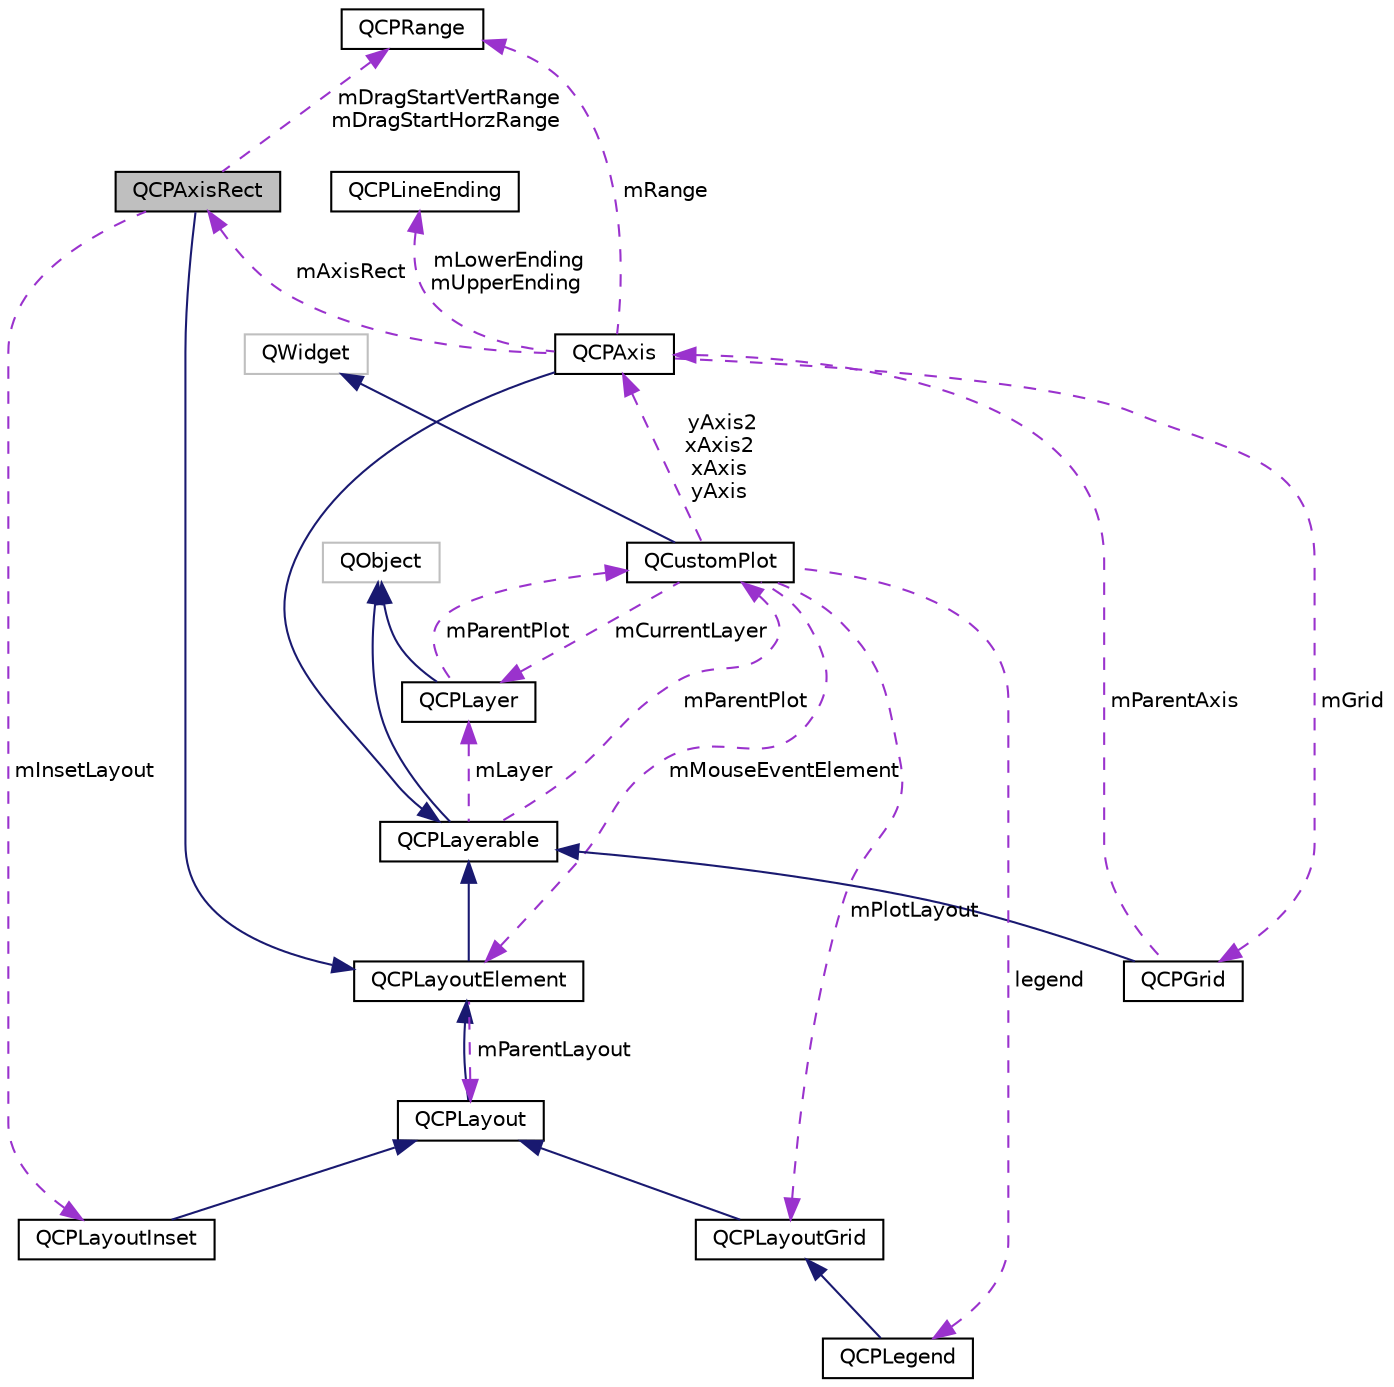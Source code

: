 digraph "QCPAxisRect"
{
  edge [fontname="Helvetica",fontsize="10",labelfontname="Helvetica",labelfontsize="10"];
  node [fontname="Helvetica",fontsize="10",shape=record];
  Node1 [label="QCPAxisRect",height=0.2,width=0.4,color="black", fillcolor="grey75", style="filled" fontcolor="black"];
  Node2 -> Node1 [dir="back",color="midnightblue",fontsize="10",style="solid",fontname="Helvetica"];
  Node2 [label="QCPLayoutElement",height=0.2,width=0.4,color="black", fillcolor="white", style="filled",URL="$class_q_c_p_layout_element.html",tooltip="The abstract base class for all objects that form the layout system. "];
  Node3 -> Node2 [dir="back",color="midnightblue",fontsize="10",style="solid",fontname="Helvetica"];
  Node3 [label="QCPLayerable",height=0.2,width=0.4,color="black", fillcolor="white", style="filled",URL="$class_q_c_p_layerable.html",tooltip="Base class for all drawable objects. "];
  Node4 -> Node3 [dir="back",color="midnightblue",fontsize="10",style="solid",fontname="Helvetica"];
  Node4 [label="QObject",height=0.2,width=0.4,color="grey75", fillcolor="white", style="filled"];
  Node5 -> Node3 [dir="back",color="darkorchid3",fontsize="10",style="dashed",label=" mLayer" ,fontname="Helvetica"];
  Node5 [label="QCPLayer",height=0.2,width=0.4,color="black", fillcolor="white", style="filled",URL="$class_q_c_p_layer.html",tooltip="A layer that may contain objects, to control the rendering order. "];
  Node4 -> Node5 [dir="back",color="midnightblue",fontsize="10",style="solid",fontname="Helvetica"];
  Node6 -> Node5 [dir="back",color="darkorchid3",fontsize="10",style="dashed",label=" mParentPlot" ,fontname="Helvetica"];
  Node6 [label="QCustomPlot",height=0.2,width=0.4,color="black", fillcolor="white", style="filled",URL="$class_q_custom_plot.html",tooltip="The central class of the library. This is the QWidget which displays the plot and interacts with the ..."];
  Node7 -> Node6 [dir="back",color="midnightblue",fontsize="10",style="solid",fontname="Helvetica"];
  Node7 [label="QWidget",height=0.2,width=0.4,color="grey75", fillcolor="white", style="filled"];
  Node5 -> Node6 [dir="back",color="darkorchid3",fontsize="10",style="dashed",label=" mCurrentLayer" ,fontname="Helvetica"];
  Node8 -> Node6 [dir="back",color="darkorchid3",fontsize="10",style="dashed",label=" mPlotLayout" ,fontname="Helvetica"];
  Node8 [label="QCPLayoutGrid",height=0.2,width=0.4,color="black", fillcolor="white", style="filled",URL="$class_q_c_p_layout_grid.html",tooltip="A layout that arranges child elements in a grid. "];
  Node9 -> Node8 [dir="back",color="midnightblue",fontsize="10",style="solid",fontname="Helvetica"];
  Node9 [label="QCPLayout",height=0.2,width=0.4,color="black", fillcolor="white", style="filled",URL="$class_q_c_p_layout.html",tooltip="The abstract base class for layouts. "];
  Node2 -> Node9 [dir="back",color="midnightblue",fontsize="10",style="solid",fontname="Helvetica"];
  Node10 -> Node6 [dir="back",color="darkorchid3",fontsize="10",style="dashed",label=" yAxis2\nxAxis2\nxAxis\nyAxis" ,fontname="Helvetica"];
  Node10 [label="QCPAxis",height=0.2,width=0.4,color="black", fillcolor="white", style="filled",URL="$class_q_c_p_axis.html",tooltip="Manages a single axis inside a QCustomPlot. "];
  Node3 -> Node10 [dir="back",color="midnightblue",fontsize="10",style="solid",fontname="Helvetica"];
  Node11 -> Node10 [dir="back",color="darkorchid3",fontsize="10",style="dashed",label=" mRange" ,fontname="Helvetica"];
  Node11 [label="QCPRange",height=0.2,width=0.4,color="black", fillcolor="white", style="filled",URL="$class_q_c_p_range.html",tooltip="Represents the range an axis is encompassing. "];
  Node12 -> Node10 [dir="back",color="darkorchid3",fontsize="10",style="dashed",label=" mLowerEnding\nmUpperEnding" ,fontname="Helvetica"];
  Node12 [label="QCPLineEnding",height=0.2,width=0.4,color="black", fillcolor="white", style="filled",URL="$class_q_c_p_line_ending.html",tooltip="Handles the different ending decorations for line-like items. "];
  Node13 -> Node10 [dir="back",color="darkorchid3",fontsize="10",style="dashed",label=" mGrid" ,fontname="Helvetica"];
  Node13 [label="QCPGrid",height=0.2,width=0.4,color="black", fillcolor="white", style="filled",URL="$class_q_c_p_grid.html",tooltip="Responsible for drawing the grid of a QCPAxis. "];
  Node3 -> Node13 [dir="back",color="midnightblue",fontsize="10",style="solid",fontname="Helvetica"];
  Node10 -> Node13 [dir="back",color="darkorchid3",fontsize="10",style="dashed",label=" mParentAxis" ,fontname="Helvetica"];
  Node1 -> Node10 [dir="back",color="darkorchid3",fontsize="10",style="dashed",label=" mAxisRect" ,fontname="Helvetica"];
  Node2 -> Node6 [dir="back",color="darkorchid3",fontsize="10",style="dashed",label=" mMouseEventElement" ,fontname="Helvetica"];
  Node14 -> Node6 [dir="back",color="darkorchid3",fontsize="10",style="dashed",label=" legend" ,fontname="Helvetica"];
  Node14 [label="QCPLegend",height=0.2,width=0.4,color="black", fillcolor="white", style="filled",URL="$class_q_c_p_legend.html",tooltip="Manages a legend inside a QCustomPlot. "];
  Node8 -> Node14 [dir="back",color="midnightblue",fontsize="10",style="solid",fontname="Helvetica"];
  Node6 -> Node3 [dir="back",color="darkorchid3",fontsize="10",style="dashed",label=" mParentPlot" ,fontname="Helvetica"];
  Node9 -> Node2 [dir="back",color="darkorchid3",fontsize="10",style="dashed",label=" mParentLayout" ,fontname="Helvetica"];
  Node15 -> Node1 [dir="back",color="darkorchid3",fontsize="10",style="dashed",label=" mInsetLayout" ,fontname="Helvetica"];
  Node15 [label="QCPLayoutInset",height=0.2,width=0.4,color="black", fillcolor="white", style="filled",URL="$class_q_c_p_layout_inset.html",tooltip="A layout that places child elements aligned to the border or arbitrarily positioned. "];
  Node9 -> Node15 [dir="back",color="midnightblue",fontsize="10",style="solid",fontname="Helvetica"];
  Node11 -> Node1 [dir="back",color="darkorchid3",fontsize="10",style="dashed",label=" mDragStartVertRange\nmDragStartHorzRange" ,fontname="Helvetica"];
}
